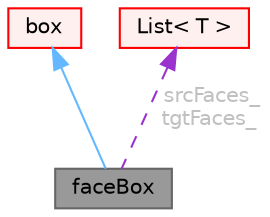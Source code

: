 digraph "faceBox"
{
 // LATEX_PDF_SIZE
  bgcolor="transparent";
  edge [fontname=Helvetica,fontsize=10,labelfontname=Helvetica,labelfontsize=10];
  node [fontname=Helvetica,fontsize=10,shape=box,height=0.2,width=0.4];
  Node1 [id="Node000001",label="faceBox",height=0.2,width=0.4,color="gray40", fillcolor="grey60", style="filled", fontcolor="black",tooltip="Creates the parallel distribution map by describing the source and target objects using box shapes."];
  Node2 -> Node1 [id="edge1_Node000001_Node000002",dir="back",color="steelblue1",style="solid",tooltip=" "];
  Node2 [id="Node000002",label="box",height=0.2,width=0.4,color="red", fillcolor="#FFF0F0", style="filled",URL="$classFoam_1_1processorLODs_1_1box.html",tooltip="Creates the parallel distribution map by describing the source and target objects using box shapes."];
  Node8 -> Node1 [id="edge2_Node000001_Node000008",dir="back",color="darkorchid3",style="dashed",tooltip=" ",label=" srcFaces_\ntgtFaces_",fontcolor="grey" ];
  Node8 [id="Node000008",label="List\< T \>",height=0.2,width=0.4,color="red", fillcolor="#FFF0F0", style="filled",URL="$classFoam_1_1List.html",tooltip="A 1D array of objects of type <T>, where the size of the vector is known and used for subscript bound..."];
}
